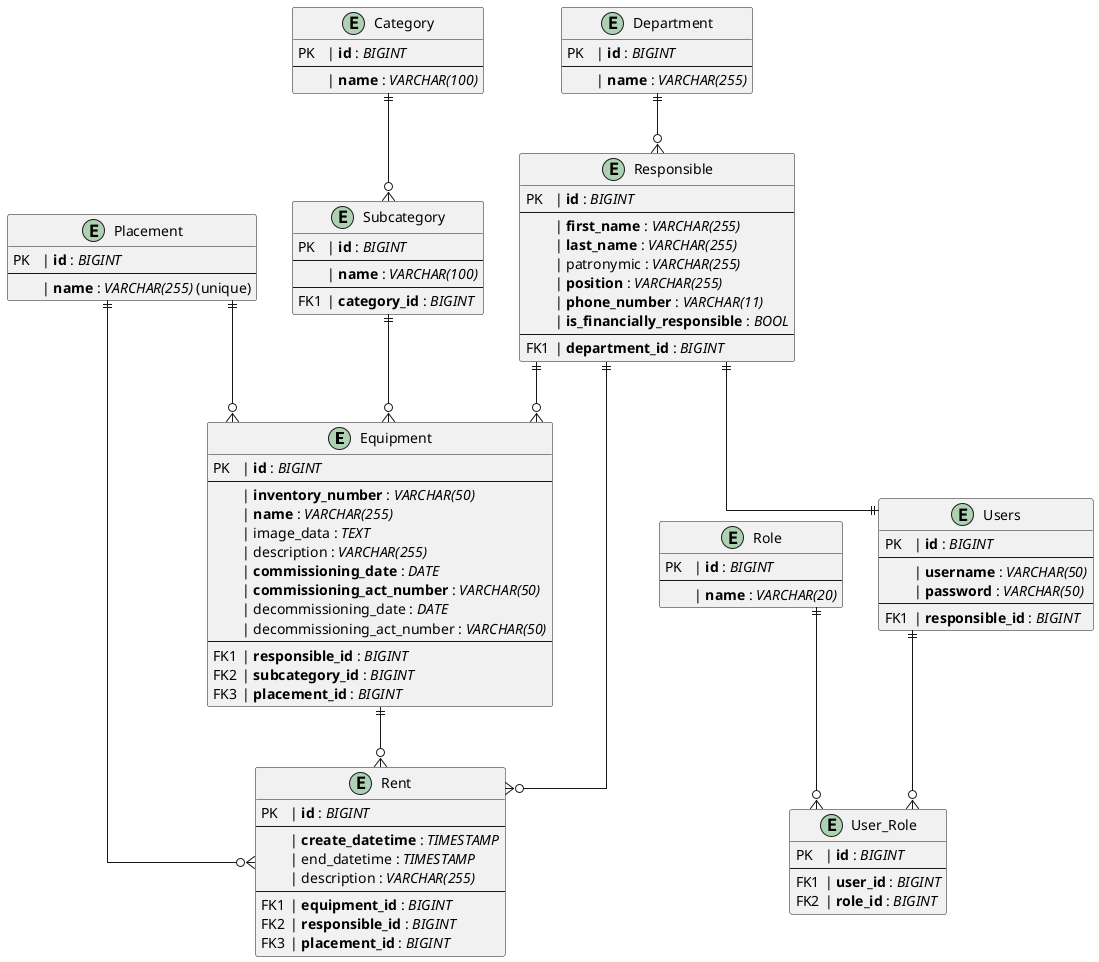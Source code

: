 @startuml
skinparam linetype ortho

'сущности

entity Equipment {
  PK\t| **id** : //BIGINT//
  --
    \t| **inventory_number** : //VARCHAR(50)//
    \t| **name** : //VARCHAR(255)//
    \t| image_data : //TEXT//
    \t| description : //VARCHAR(255)//
    \t| **commissioning_date** : //DATE//
    \t| **commissioning_act_number** : //VARCHAR(50)//
    \t| decommissioning_date : //DATE//
    \t| decommissioning_act_number : //VARCHAR(50)//
  --
  FK1\t| **responsible_id** : //BIGINT//
  FK2\t| **subcategory_id** : //BIGINT//
  FK3\t| **placement_id** : //BIGINT//
}

entity Placement {
  PK\t| **id** : //BIGINT//
  --
    \t| **name** : //VARCHAR(255)// (unique)
}

entity Department {
  PK\t| **id** : //BIGINT//
  --
    \t| **name** : //VARCHAR(255)//
}

entity Responsible {
  PK\t| **id** : //BIGINT//
  --
    \t| **first_name** : //VARCHAR(255)//
    \t| **last_name** : //VARCHAR(255)//
    \t| patronymic : //VARCHAR(255)//
    \t| **position** : //VARCHAR(255)//
    \t| **phone_number** : //VARCHAR(11)//
    \t| **is_financially_responsible** : //BOOL//
  --
  FK1\t| **department_id** : //BIGINT//
}

entity Category {
  PK\t| **id** : //BIGINT//
  --
    \t| **name** : //VARCHAR(100)//
}

entity Subcategory {
  PK\t| **id** : //BIGINT//
  --
    \t| **name** : //VARCHAR(100)//
  --
  FK1\t| **category_id** : //BIGINT//
}

entity Rent {
  PK\t| **id** : //BIGINT//
  --
    \t| **create_datetime** : //TIMESTAMP//
    \t| end_datetime : //TIMESTAMP//
    \t| description : //VARCHAR(255)//
  --
  FK1\t| **equipment_id** : //BIGINT//
  FK2\t| **responsible_id** : //BIGINT//
  FK3\t| **placement_id** : //BIGINT//
}

entity Users {
  PK\t| **id** : //BIGINT//
  --
    \t| **username** : //VARCHAR(50)//
    \t| **password** : //VARCHAR(50)//
  --
  FK1\t| **responsible_id** : //BIGINT//
}

entity Role {
  PK\t| **id** : //BIGINT//
  --
    \t| **name** : //VARCHAR(20)//
}

entity User_Role {
  PK\t| **id** : //BIGINT//
  --
  FK1\t| **user_id** : //BIGINT//
  FK2\t| **role_id** : //BIGINT//
}

'relationships

Category    ||--o{ Subcategory
Subcategory ||--o{ Equipment
Equipment   ||--o{ Rent
Responsible ||--o{ Rent
Placement   ||--o{ Equipment
Placement   ||--o{ Rent
Responsible ||--|| Users
Department ||--o{ Responsible
Responsible ||--o{ Equipment

Users ||--o{ User_Role
Role ||--o{ User_Role
@enduml